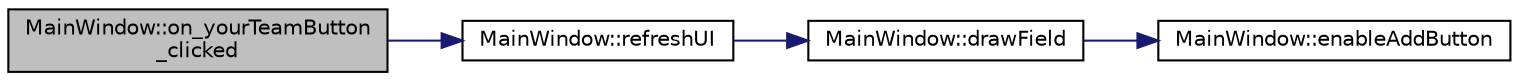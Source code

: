digraph "MainWindow::on_yourTeamButton_clicked"
{
  edge [fontname="Helvetica",fontsize="10",labelfontname="Helvetica",labelfontsize="10"];
  node [fontname="Helvetica",fontsize="10",shape=record];
  rankdir="LR";
  Node152 [label="MainWindow::on_yourTeamButton\l_clicked",height=0.2,width=0.4,color="black", fillcolor="grey75", style="filled", fontcolor="black"];
  Node152 -> Node153 [color="midnightblue",fontsize="10",style="solid",fontname="Helvetica"];
  Node153 [label="MainWindow::refreshUI",height=0.2,width=0.4,color="black", fillcolor="white", style="filled",URL="$class_main_window.html#ad96e0eb40bdc80c41fea8d00d3a2f092",tooltip="Refreshes UI. "];
  Node153 -> Node154 [color="midnightblue",fontsize="10",style="solid",fontname="Helvetica"];
  Node154 [label="MainWindow::drawField",height=0.2,width=0.4,color="black", fillcolor="white", style="filled",URL="$class_main_window.html#aff1872a445dd3f551048191a3405d023",tooltip="Redraws the field. "];
  Node154 -> Node155 [color="midnightblue",fontsize="10",style="solid",fontname="Helvetica"];
  Node155 [label="MainWindow::enableAddButton",height=0.2,width=0.4,color="black", fillcolor="white", style="filled",URL="$class_main_window.html#a78fcaf82e1e2c3e8a36d37e4cf4a31d4",tooltip="Enables the Add path button. "];
}
